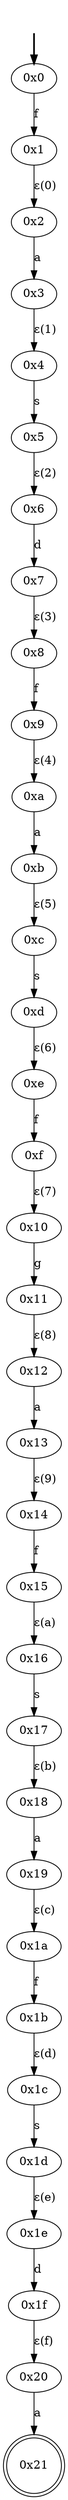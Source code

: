 digraph {
	fake [style=invisible]
	"0x0" [root=true]
	"0x1"
	"0x2"
	"0x3"
	"0x4"
	"0x5"
	"0x6"
	"0x7"
	"0x8"
	"0x9"
	"0xa"
	"0xb"
	"0xc"
	"0xd"
	"0xe"
	"0xf"
	"0x10"
	"0x11"
	"0x12"
	"0x13"
	"0x14"
	"0x15"
	"0x16"
	"0x17"
	"0x18"
	"0x19"
	"0x1a"
	"0x1b"
	"0x1c"
	"0x1d"
	"0x1e"
	"0x1f"
	"0x20"
	"0x21" [shape=doublecircle]
	fake -> "0x0" [style=bold]
	"0x0" -> "0x1" [label=f]
	"0x2" -> "0x3" [label=a]
	"0x1" -> "0x2" [label="ε(0)"]
	"0x4" -> "0x5" [label=s]
	"0x3" -> "0x4" [label="ε(1)"]
	"0x6" -> "0x7" [label=d]
	"0x5" -> "0x6" [label="ε(2)"]
	"0x8" -> "0x9" [label=f]
	"0x7" -> "0x8" [label="ε(3)"]
	"0xa" -> "0xb" [label=a]
	"0x9" -> "0xa" [label="ε(4)"]
	"0xc" -> "0xd" [label=s]
	"0xb" -> "0xc" [label="ε(5)"]
	"0xe" -> "0xf" [label=f]
	"0xd" -> "0xe" [label="ε(6)"]
	"0x10" -> "0x11" [label=g]
	"0xf" -> "0x10" [label="ε(7)"]
	"0x12" -> "0x13" [label=a]
	"0x11" -> "0x12" [label="ε(8)"]
	"0x14" -> "0x15" [label=f]
	"0x13" -> "0x14" [label="ε(9)"]
	"0x16" -> "0x17" [label=s]
	"0x15" -> "0x16" [label="ε(a)"]
	"0x18" -> "0x19" [label=a]
	"0x17" -> "0x18" [label="ε(b)"]
	"0x1a" -> "0x1b" [label=f]
	"0x19" -> "0x1a" [label="ε(c)"]
	"0x1c" -> "0x1d" [label=s]
	"0x1b" -> "0x1c" [label="ε(d)"]
	"0x1e" -> "0x1f" [label=d]
	"0x1d" -> "0x1e" [label="ε(e)"]
	"0x20" -> "0x21" [label=a]
	"0x1f" -> "0x20" [label="ε(f)"]
}
